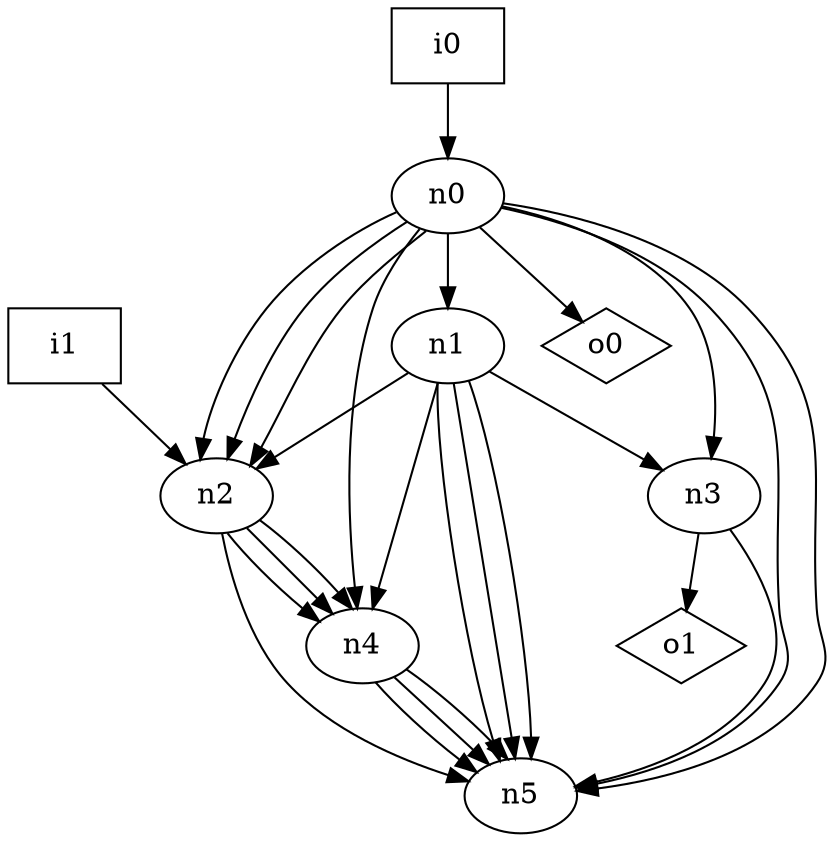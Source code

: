 digraph G {
n0 [label="n0"];
n1 [label="n1"];
n2 [label="n2"];
n3 [label="n3"];
n4 [label="n4"];
n5 [label="n5"];
n6 [label="i0",shape="box"];
n7 [label="i1",shape="box"];
n8 [label="o0",shape="diamond"];
n9 [label="o1",shape="diamond"];
n0 -> n1
n0 -> n2
n0 -> n2
n0 -> n2
n0 -> n3
n0 -> n4
n0 -> n5
n0 -> n5
n0 -> n8
n1 -> n2
n1 -> n3
n1 -> n4
n1 -> n5
n1 -> n5
n1 -> n5
n2 -> n4
n2 -> n4
n2 -> n4
n2 -> n5
n3 -> n5
n3 -> n9
n4 -> n5
n4 -> n5
n4 -> n5
n6 -> n0
n7 -> n2
}